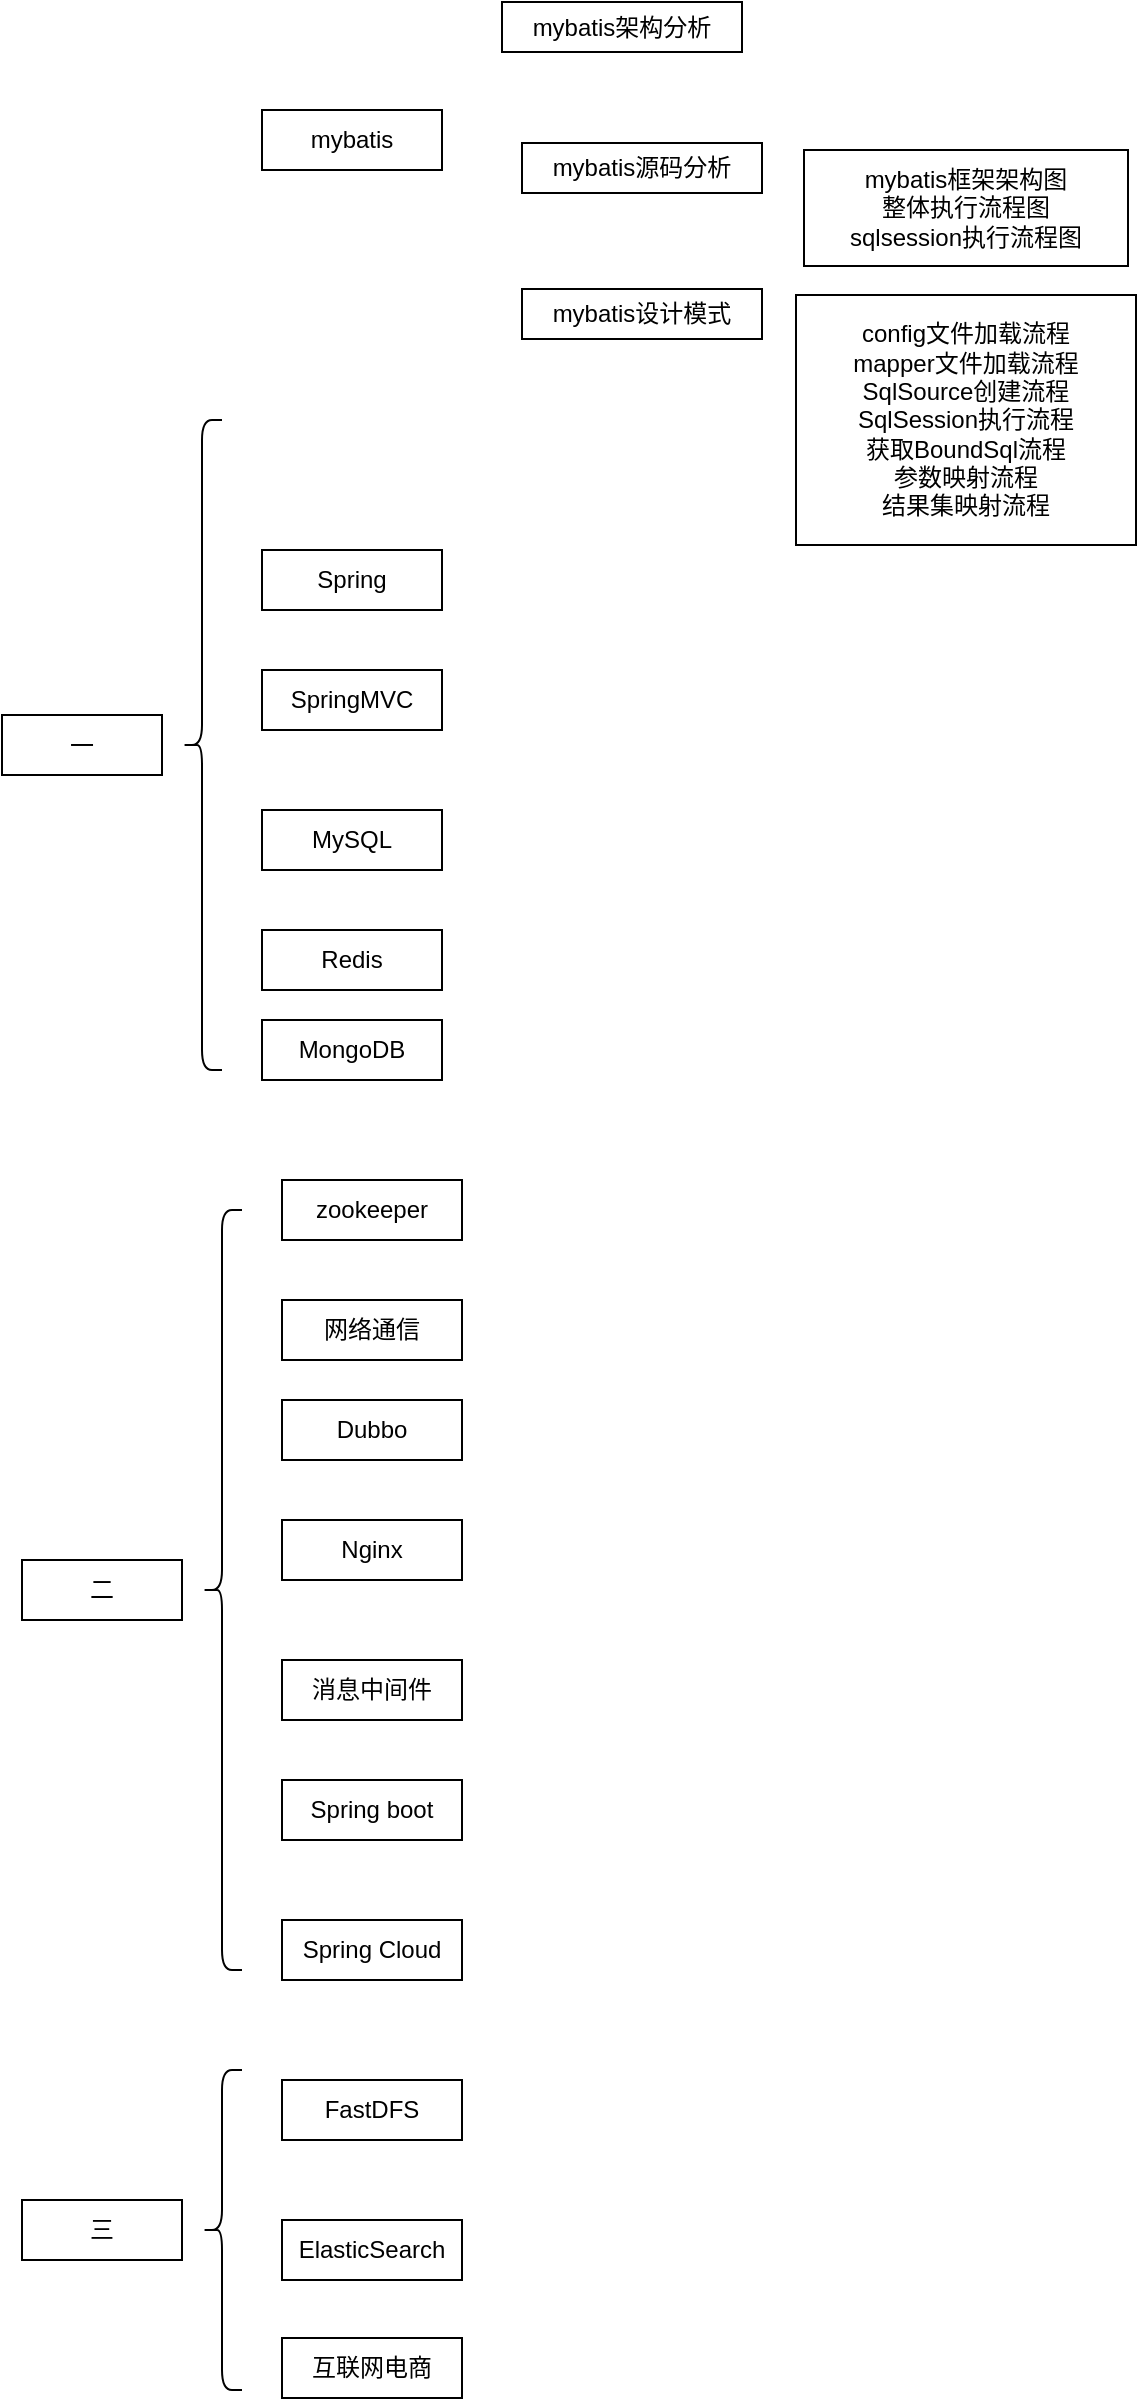 <mxfile version="11.2.8" type="github" pages="1"><diagram id="pO2ix2KuSf_cmkugWTaP" name="第 1 页"><mxGraphModel dx="854" dy="421" grid="1" gridSize="10" guides="1" tooltips="1" connect="1" arrows="1" fold="1" page="1" pageScale="1" pageWidth="827" pageHeight="1169" math="0" shadow="0"><root><mxCell id="0"/><mxCell id="1" parent="0"/><mxCell id="Rxs9aTUhOsdylwXhpqOe-2" value="mybatis" style="rounded=0;whiteSpace=wrap;html=1;" vertex="1" parent="1"><mxGeometry x="150" y="70" width="90" height="30" as="geometry"/></mxCell><mxCell id="Rxs9aTUhOsdylwXhpqOe-3" value="Spring" style="rounded=0;whiteSpace=wrap;html=1;" vertex="1" parent="1"><mxGeometry x="150" y="290" width="90" height="30" as="geometry"/></mxCell><mxCell id="Rxs9aTUhOsdylwXhpqOe-4" value="SpringMVC" style="rounded=0;whiteSpace=wrap;html=1;" vertex="1" parent="1"><mxGeometry x="150" y="350" width="90" height="30" as="geometry"/></mxCell><mxCell id="Rxs9aTUhOsdylwXhpqOe-5" value="MySQL" style="rounded=0;whiteSpace=wrap;html=1;" vertex="1" parent="1"><mxGeometry x="150" y="420" width="90" height="30" as="geometry"/></mxCell><mxCell id="Rxs9aTUhOsdylwXhpqOe-6" value="Redis" style="rounded=0;whiteSpace=wrap;html=1;" vertex="1" parent="1"><mxGeometry x="150" y="480" width="90" height="30" as="geometry"/></mxCell><mxCell id="Rxs9aTUhOsdylwXhpqOe-7" value="MongoDB" style="rounded=0;whiteSpace=wrap;html=1;" vertex="1" parent="1"><mxGeometry x="150" y="525" width="90" height="30" as="geometry"/></mxCell><mxCell id="Rxs9aTUhOsdylwXhpqOe-8" value="一" style="rounded=0;whiteSpace=wrap;html=1;" vertex="1" parent="1"><mxGeometry x="20" y="372.5" width="80" height="30" as="geometry"/></mxCell><mxCell id="Rxs9aTUhOsdylwXhpqOe-10" value="zookeeper" style="rounded=0;whiteSpace=wrap;html=1;" vertex="1" parent="1"><mxGeometry x="160" y="605" width="90" height="30" as="geometry"/></mxCell><mxCell id="Rxs9aTUhOsdylwXhpqOe-11" value="网络通信" style="rounded=0;whiteSpace=wrap;html=1;" vertex="1" parent="1"><mxGeometry x="160" y="665" width="90" height="30" as="geometry"/></mxCell><mxCell id="Rxs9aTUhOsdylwXhpqOe-12" value="Dubbo" style="rounded=0;whiteSpace=wrap;html=1;" vertex="1" parent="1"><mxGeometry x="160" y="715" width="90" height="30" as="geometry"/></mxCell><mxCell id="Rxs9aTUhOsdylwXhpqOe-13" value="Nginx" style="rounded=0;whiteSpace=wrap;html=1;" vertex="1" parent="1"><mxGeometry x="160" y="775" width="90" height="30" as="geometry"/></mxCell><mxCell id="Rxs9aTUhOsdylwXhpqOe-14" value="消息中间件" style="rounded=0;whiteSpace=wrap;html=1;" vertex="1" parent="1"><mxGeometry x="160" y="845" width="90" height="30" as="geometry"/></mxCell><mxCell id="Rxs9aTUhOsdylwXhpqOe-15" value="Spring boot" style="rounded=0;whiteSpace=wrap;html=1;" vertex="1" parent="1"><mxGeometry x="160" y="905" width="90" height="30" as="geometry"/></mxCell><mxCell id="Rxs9aTUhOsdylwXhpqOe-18" value="Spring Cloud" style="rounded=0;whiteSpace=wrap;html=1;" vertex="1" parent="1"><mxGeometry x="160" y="975" width="90" height="30" as="geometry"/></mxCell><mxCell id="Rxs9aTUhOsdylwXhpqOe-19" value="二" style="rounded=0;whiteSpace=wrap;html=1;" vertex="1" parent="1"><mxGeometry x="30" y="795" width="80" height="30" as="geometry"/></mxCell><mxCell id="Rxs9aTUhOsdylwXhpqOe-20" value="" style="shape=curlyBracket;whiteSpace=wrap;html=1;rounded=1;" vertex="1" parent="1"><mxGeometry x="120" y="620" width="20" height="380" as="geometry"/></mxCell><mxCell id="Rxs9aTUhOsdylwXhpqOe-21" value="" style="shape=curlyBracket;whiteSpace=wrap;html=1;rounded=1;" vertex="1" parent="1"><mxGeometry x="110" y="225" width="20" height="325" as="geometry"/></mxCell><mxCell id="Rxs9aTUhOsdylwXhpqOe-23" value="FastDFS" style="rounded=0;whiteSpace=wrap;html=1;" vertex="1" parent="1"><mxGeometry x="160" y="1055" width="90" height="30" as="geometry"/></mxCell><mxCell id="Rxs9aTUhOsdylwXhpqOe-24" value="ElasticSearch" style="rounded=0;whiteSpace=wrap;html=1;" vertex="1" parent="1"><mxGeometry x="160" y="1125" width="90" height="30" as="geometry"/></mxCell><mxCell id="Rxs9aTUhOsdylwXhpqOe-25" value="互联网电商" style="rounded=0;whiteSpace=wrap;html=1;" vertex="1" parent="1"><mxGeometry x="160" y="1184" width="90" height="30" as="geometry"/></mxCell><mxCell id="Rxs9aTUhOsdylwXhpqOe-26" value="" style="shape=curlyBracket;whiteSpace=wrap;html=1;rounded=1;" vertex="1" parent="1"><mxGeometry x="120" y="1050" width="20" height="160" as="geometry"/></mxCell><mxCell id="Rxs9aTUhOsdylwXhpqOe-27" value="三" style="rounded=0;whiteSpace=wrap;html=1;" vertex="1" parent="1"><mxGeometry x="30" y="1115" width="80" height="30" as="geometry"/></mxCell><mxCell id="Rxs9aTUhOsdylwXhpqOe-32" value="mybatis架构分析" style="rounded=0;whiteSpace=wrap;html=1;" vertex="1" parent="1"><mxGeometry x="270" y="16" width="120" height="25" as="geometry"/></mxCell><mxCell id="Rxs9aTUhOsdylwXhpqOe-33" value="mybatis源码分析" style="rounded=0;whiteSpace=wrap;html=1;" vertex="1" parent="1"><mxGeometry x="280" y="86.5" width="120" height="25" as="geometry"/></mxCell><mxCell id="Rxs9aTUhOsdylwXhpqOe-34" value="&lt;span style=&quot;text-align: left ; white-space: nowrap&quot;&gt;mybatis框架架构图&lt;br&gt;&lt;/span&gt;&lt;span style=&quot;text-align: left ; white-space: nowrap&quot;&gt;整体执行流程图&lt;br&gt;&lt;/span&gt;&lt;span style=&quot;text-align: left ; white-space: nowrap&quot;&gt;sqlsession执行流程图&lt;/span&gt;&lt;span style=&quot;text-align: left ; white-space: nowrap&quot;&gt;&lt;br&gt;&lt;/span&gt;" style="rounded=0;whiteSpace=wrap;html=1;" vertex="1" parent="1"><mxGeometry x="421" y="90" width="162" height="58" as="geometry"/></mxCell><mxCell id="Rxs9aTUhOsdylwXhpqOe-35" value="&lt;span style=&quot;text-align: left ; white-space: nowrap&quot;&gt;config文件加载流程&lt;br&gt;mapper文件加载流程&lt;br&gt;SqlSource创建流程&lt;br&gt;SqlSession执行流程&lt;br&gt;获取BoundSql流程&lt;br&gt;参数映射流程&lt;br&gt;结果集映射流程&lt;br&gt;&lt;/span&gt;" style="rounded=0;whiteSpace=wrap;html=1;" vertex="1" parent="1"><mxGeometry x="417" y="162.5" width="170" height="125" as="geometry"/></mxCell><mxCell id="Rxs9aTUhOsdylwXhpqOe-36" value="mybatis设计模式" style="rounded=0;whiteSpace=wrap;html=1;" vertex="1" parent="1"><mxGeometry x="280" y="159.5" width="120" height="25" as="geometry"/></mxCell></root></mxGraphModel></diagram></mxfile>